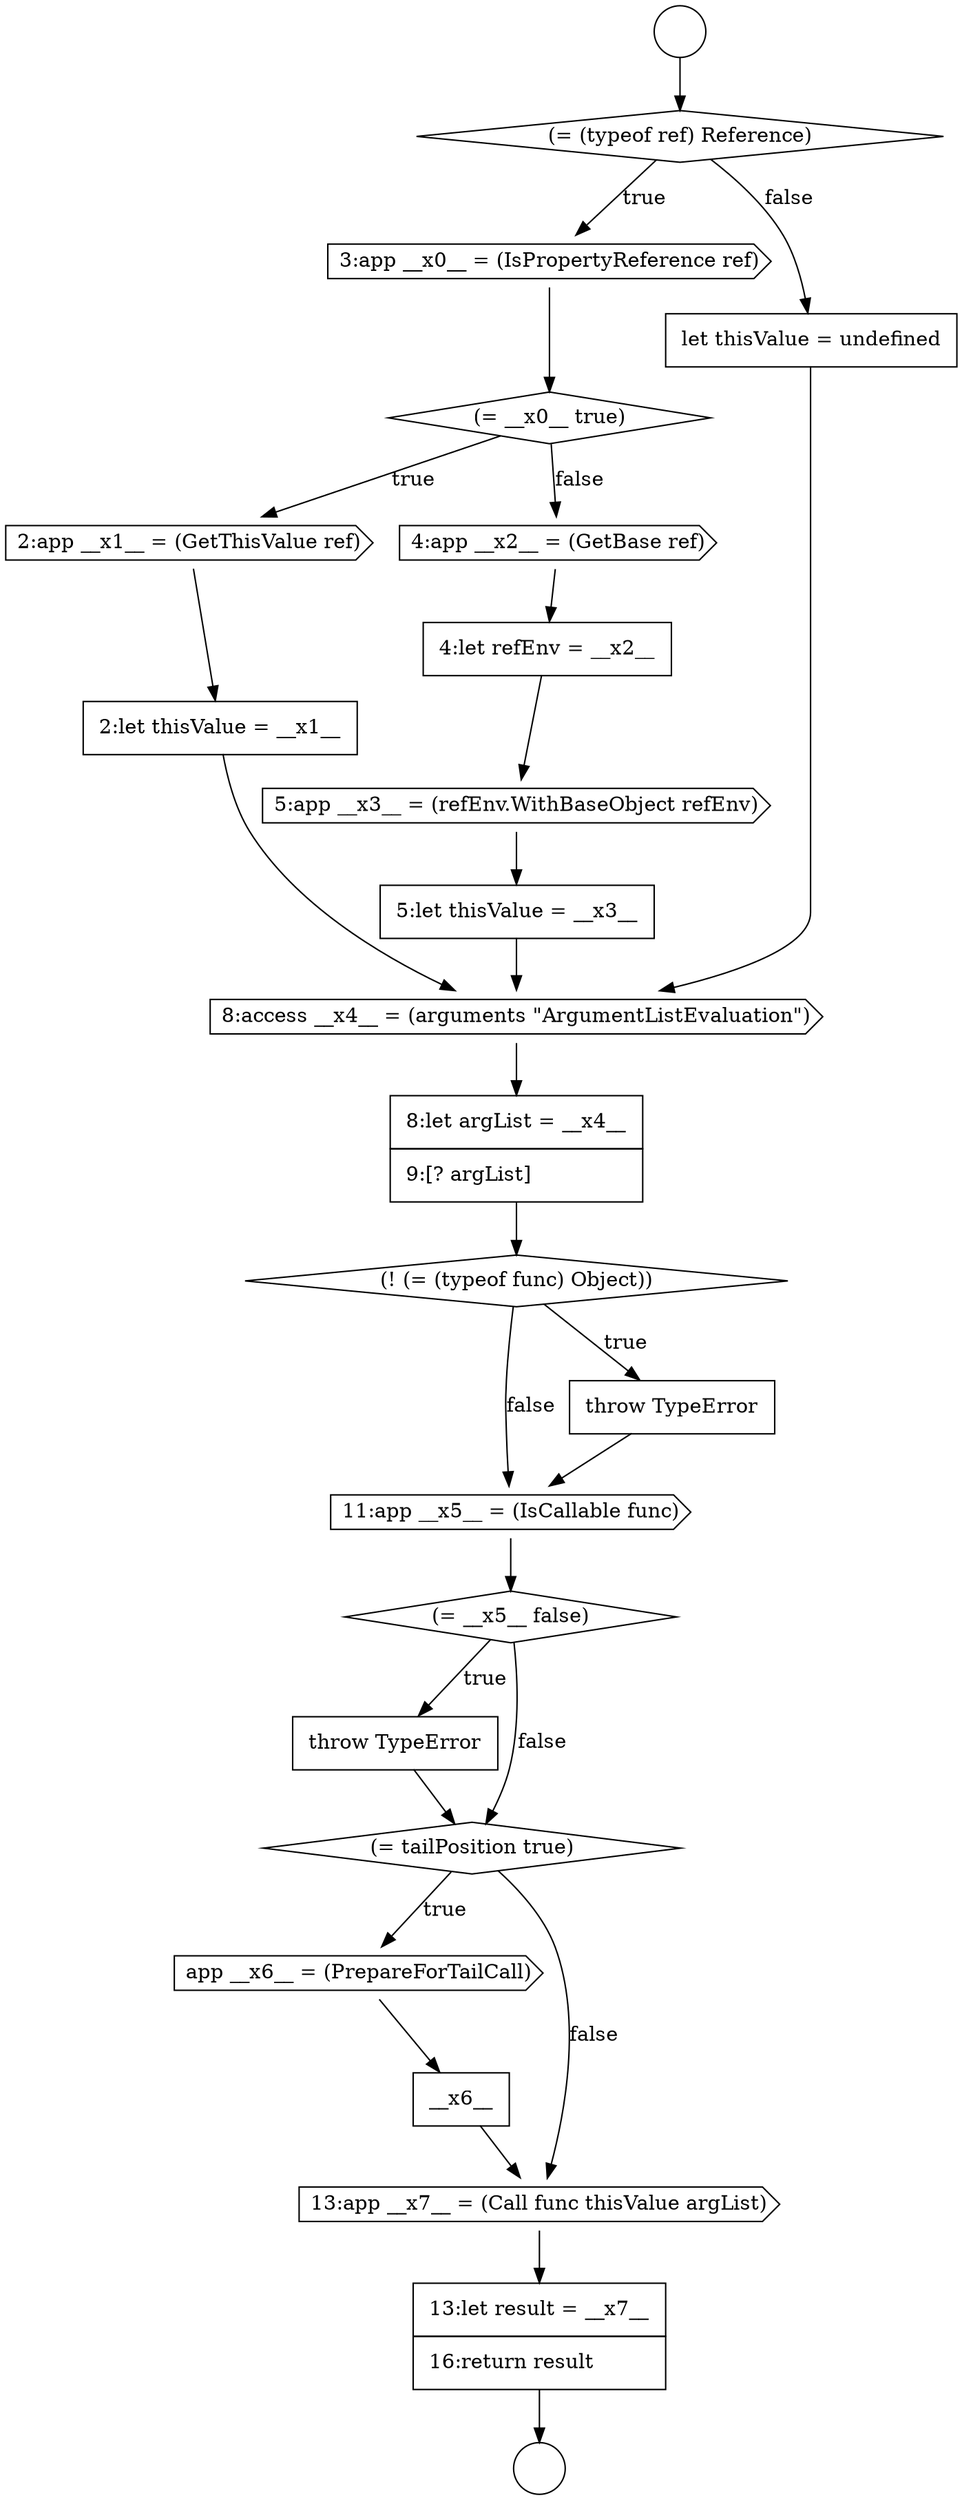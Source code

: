 digraph {
  node0 [shape=circle label=" " color="black" fillcolor="white" style=filled]
  node5 [shape=cds, label=<<font color="black">2:app __x1__ = (GetThisValue ref)</font>> color="black" fillcolor="white" style=filled]
  node10 [shape=none, margin=0, label=<<font color="black">
    <table border="0" cellborder="1" cellspacing="0" cellpadding="10">
      <tr><td align="left">5:let thisValue = __x3__</td></tr>
    </table>
  </font>> color="black" fillcolor="white" style=filled]
  node14 [shape=diamond, label=<<font color="black">(! (= (typeof func) Object))</font>> color="black" fillcolor="white" style=filled]
  node20 [shape=cds, label=<<font color="black">app __x6__ = (PrepareForTailCall)</font>> color="black" fillcolor="white" style=filled]
  node1 [shape=circle label=" " color="black" fillcolor="white" style=filled]
  node6 [shape=none, margin=0, label=<<font color="black">
    <table border="0" cellborder="1" cellspacing="0" cellpadding="10">
      <tr><td align="left">2:let thisValue = __x1__</td></tr>
    </table>
  </font>> color="black" fillcolor="white" style=filled]
  node21 [shape=none, margin=0, label=<<font color="black">
    <table border="0" cellborder="1" cellspacing="0" cellpadding="10">
      <tr><td align="left">__x6__</td></tr>
    </table>
  </font>> color="black" fillcolor="white" style=filled]
  node9 [shape=cds, label=<<font color="black">5:app __x3__ = (refEnv.WithBaseObject refEnv)</font>> color="black" fillcolor="white" style=filled]
  node13 [shape=none, margin=0, label=<<font color="black">
    <table border="0" cellborder="1" cellspacing="0" cellpadding="10">
      <tr><td align="left">8:let argList = __x4__</td></tr>
      <tr><td align="left">9:[? argList]</td></tr>
    </table>
  </font>> color="black" fillcolor="white" style=filled]
  node2 [shape=diamond, label=<<font color="black">(= (typeof ref) Reference)</font>> color="black" fillcolor="white" style=filled]
  node17 [shape=diamond, label=<<font color="black">(= __x5__ false)</font>> color="black" fillcolor="white" style=filled]
  node22 [shape=cds, label=<<font color="black">13:app __x7__ = (Call func thisValue argList)</font>> color="black" fillcolor="white" style=filled]
  node12 [shape=cds, label=<<font color="black">8:access __x4__ = (arguments &quot;ArgumentListEvaluation&quot;)</font>> color="black" fillcolor="white" style=filled]
  node7 [shape=cds, label=<<font color="black">4:app __x2__ = (GetBase ref)</font>> color="black" fillcolor="white" style=filled]
  node3 [shape=cds, label=<<font color="black">3:app __x0__ = (IsPropertyReference ref)</font>> color="black" fillcolor="white" style=filled]
  node18 [shape=none, margin=0, label=<<font color="black">
    <table border="0" cellborder="1" cellspacing="0" cellpadding="10">
      <tr><td align="left">throw TypeError</td></tr>
    </table>
  </font>> color="black" fillcolor="white" style=filled]
  node16 [shape=cds, label=<<font color="black">11:app __x5__ = (IsCallable func)</font>> color="black" fillcolor="white" style=filled]
  node11 [shape=none, margin=0, label=<<font color="black">
    <table border="0" cellborder="1" cellspacing="0" cellpadding="10">
      <tr><td align="left">let thisValue = undefined</td></tr>
    </table>
  </font>> color="black" fillcolor="white" style=filled]
  node23 [shape=none, margin=0, label=<<font color="black">
    <table border="0" cellborder="1" cellspacing="0" cellpadding="10">
      <tr><td align="left">13:let result = __x7__</td></tr>
      <tr><td align="left">16:return result</td></tr>
    </table>
  </font>> color="black" fillcolor="white" style=filled]
  node8 [shape=none, margin=0, label=<<font color="black">
    <table border="0" cellborder="1" cellspacing="0" cellpadding="10">
      <tr><td align="left">4:let refEnv = __x2__</td></tr>
    </table>
  </font>> color="black" fillcolor="white" style=filled]
  node19 [shape=diamond, label=<<font color="black">(= tailPosition true)</font>> color="black" fillcolor="white" style=filled]
  node4 [shape=diamond, label=<<font color="black">(= __x0__ true)</font>> color="black" fillcolor="white" style=filled]
  node15 [shape=none, margin=0, label=<<font color="black">
    <table border="0" cellborder="1" cellspacing="0" cellpadding="10">
      <tr><td align="left">throw TypeError</td></tr>
    </table>
  </font>> color="black" fillcolor="white" style=filled]
  node15 -> node16 [ color="black"]
  node13 -> node14 [ color="black"]
  node12 -> node13 [ color="black"]
  node0 -> node2 [ color="black"]
  node22 -> node23 [ color="black"]
  node9 -> node10 [ color="black"]
  node2 -> node3 [label=<<font color="black">true</font>> color="black"]
  node2 -> node11 [label=<<font color="black">false</font>> color="black"]
  node20 -> node21 [ color="black"]
  node23 -> node1 [ color="black"]
  node16 -> node17 [ color="black"]
  node10 -> node12 [ color="black"]
  node5 -> node6 [ color="black"]
  node3 -> node4 [ color="black"]
  node7 -> node8 [ color="black"]
  node18 -> node19 [ color="black"]
  node4 -> node5 [label=<<font color="black">true</font>> color="black"]
  node4 -> node7 [label=<<font color="black">false</font>> color="black"]
  node11 -> node12 [ color="black"]
  node19 -> node20 [label=<<font color="black">true</font>> color="black"]
  node19 -> node22 [label=<<font color="black">false</font>> color="black"]
  node6 -> node12 [ color="black"]
  node8 -> node9 [ color="black"]
  node21 -> node22 [ color="black"]
  node14 -> node15 [label=<<font color="black">true</font>> color="black"]
  node14 -> node16 [label=<<font color="black">false</font>> color="black"]
  node17 -> node18 [label=<<font color="black">true</font>> color="black"]
  node17 -> node19 [label=<<font color="black">false</font>> color="black"]
}
